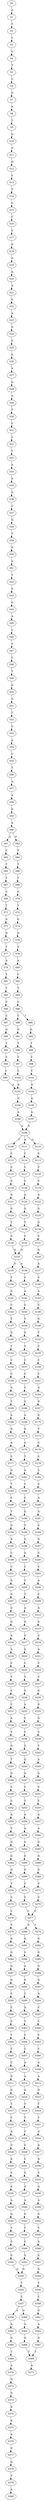 strict digraph  {
	S0 -> S1 [ label = G ];
	S1 -> S2 [ label = T ];
	S2 -> S3 [ label = C ];
	S3 -> S4 [ label = C ];
	S4 -> S5 [ label = T ];
	S5 -> S6 [ label = C ];
	S6 -> S7 [ label = G ];
	S7 -> S8 [ label = A ];
	S8 -> S9 [ label = T ];
	S9 -> S10 [ label = G ];
	S10 -> S11 [ label = G ];
	S11 -> S12 [ label = G ];
	S12 -> S13 [ label = C ];
	S13 -> S14 [ label = T ];
	S14 -> S15 [ label = C ];
	S15 -> S16 [ label = C ];
	S16 -> S17 [ label = C ];
	S17 -> S18 [ label = G ];
	S18 -> S19 [ label = G ];
	S19 -> S20 [ label = A ];
	S20 -> S21 [ label = A ];
	S21 -> S22 [ label = C ];
	S22 -> S23 [ label = A ];
	S23 -> S24 [ label = G ];
	S24 -> S25 [ label = C ];
	S25 -> S26 [ label = G ];
	S26 -> S27 [ label = A ];
	S27 -> S28 [ label = G ];
	S28 -> S29 [ label = G ];
	S29 -> S30 [ label = T ];
	S30 -> S31 [ label = C ];
	S31 -> S32 [ label = C ];
	S32 -> S33 [ label = T ];
	S33 -> S34 [ label = A ];
	S34 -> S35 [ label = A ];
	S35 -> S36 [ label = G ];
	S36 -> S37 [ label = C ];
	S37 -> S38 [ label = G ];
	S38 -> S39 [ label = T ];
	S39 -> S40 [ label = G ];
	S40 -> S41 [ label = G ];
	S41 -> S42 [ label = T ];
	S42 -> S43 [ label = G ];
	S43 -> S44 [ label = G ];
	S44 -> S45 [ label = A ];
	S45 -> S46 [ label = C ];
	S46 -> S47 [ label = C ];
	S47 -> S48 [ label = C ];
	S48 -> S49 [ label = T ];
	S49 -> S50 [ label = G ];
	S50 -> S51 [ label = G ];
	S51 -> S52 [ label = T ];
	S52 -> S53 [ label = C ];
	S53 -> S54 [ label = A ];
	S54 -> S55 [ label = C ];
	S55 -> S56 [ label = T ];
	S56 -> S57 [ label = A ];
	S57 -> S58 [ label = A ];
	S58 -> S59 [ label = G ];
	S59 -> S60 [ label = A ];
	S60 -> S61 [ label = A ];
	S60 -> S62 [ label = G ];
	S61 -> S63 [ label = C ];
	S62 -> S64 [ label = T ];
	S63 -> S65 [ label = T ];
	S64 -> S66 [ label = T ];
	S65 -> S67 [ label = T ];
	S66 -> S68 [ label = T ];
	S67 -> S69 [ label = C ];
	S68 -> S70 [ label = G ];
	S69 -> S71 [ label = T ];
	S70 -> S72 [ label = T ];
	S71 -> S73 [ label = G ];
	S72 -> S74 [ label = G ];
	S73 -> S75 [ label = G ];
	S74 -> S76 [ label = G ];
	S75 -> S77 [ label = T ];
	S76 -> S78 [ label = T ];
	S77 -> S79 [ label = A ];
	S78 -> S80 [ label = A ];
	S79 -> S81 [ label = T ];
	S80 -> S82 [ label = C ];
	S81 -> S83 [ label = T ];
	S82 -> S84 [ label = T ];
	S83 -> S85 [ label = C ];
	S84 -> S86 [ label = C ];
	S85 -> S87 [ label = C ];
	S86 -> S88 [ label = C ];
	S86 -> S89 [ label = T ];
	S87 -> S90 [ label = G ];
	S88 -> S91 [ label = G ];
	S89 -> S92 [ label = G ];
	S90 -> S93 [ label = T ];
	S91 -> S94 [ label = T ];
	S92 -> S95 [ label = T ];
	S93 -> S96 [ label = C ];
	S94 -> S97 [ label = C ];
	S95 -> S98 [ label = C ];
	S96 -> S99 [ label = C ];
	S97 -> S100 [ label = C ];
	S98 -> S101 [ label = C ];
	S99 -> S102 [ label = A ];
	S100 -> S102 [ label = A ];
	S101 -> S103 [ label = A ];
	S102 -> S104 [ label = G ];
	S103 -> S105 [ label = G ];
	S104 -> S106 [ label = A ];
	S105 -> S107 [ label = A ];
	S106 -> S108 [ label = G ];
	S107 -> S108 [ label = G ];
	S108 -> S109 [ label = T ];
	S108 -> S110 [ label = G ];
	S108 -> S111 [ label = A ];
	S109 -> S112 [ label = C ];
	S110 -> S113 [ label = C ];
	S111 -> S114 [ label = C ];
	S112 -> S115 [ label = C ];
	S113 -> S116 [ label = C ];
	S114 -> S117 [ label = C ];
	S115 -> S118 [ label = C ];
	S116 -> S119 [ label = C ];
	S117 -> S120 [ label = C ];
	S118 -> S121 [ label = A ];
	S119 -> S122 [ label = A ];
	S120 -> S123 [ label = A ];
	S121 -> S124 [ label = G ];
	S122 -> S125 [ label = G ];
	S123 -> S126 [ label = G ];
	S124 -> S127 [ label = T ];
	S125 -> S128 [ label = G ];
	S126 -> S129 [ label = T ];
	S127 -> S130 [ label = C ];
	S128 -> S131 [ label = C ];
	S129 -> S132 [ label = C ];
	S130 -> S133 [ label = G ];
	S131 -> S134 [ label = G ];
	S132 -> S133 [ label = G ];
	S133 -> S135 [ label = G ];
	S133 -> S136 [ label = A ];
	S134 -> S137 [ label = A ];
	S135 -> S138 [ label = T ];
	S136 -> S139 [ label = C ];
	S137 -> S140 [ label = C ];
	S138 -> S141 [ label = G ];
	S139 -> S142 [ label = A ];
	S140 -> S143 [ label = A ];
	S141 -> S144 [ label = C ];
	S142 -> S145 [ label = C ];
	S143 -> S146 [ label = C ];
	S144 -> S147 [ label = T ];
	S145 -> S148 [ label = T ];
	S146 -> S149 [ label = G ];
	S147 -> S150 [ label = G ];
	S148 -> S151 [ label = G ];
	S149 -> S152 [ label = T ];
	S150 -> S153 [ label = T ];
	S151 -> S154 [ label = T ];
	S152 -> S155 [ label = C ];
	S153 -> S156 [ label = C ];
	S154 -> S157 [ label = C ];
	S155 -> S158 [ label = C ];
	S156 -> S159 [ label = C ];
	S157 -> S160 [ label = C ];
	S158 -> S161 [ label = C ];
	S159 -> S162 [ label = C ];
	S160 -> S163 [ label = C ];
	S161 -> S164 [ label = G ];
	S162 -> S165 [ label = C ];
	S163 -> S166 [ label = G ];
	S164 -> S167 [ label = G ];
	S165 -> S168 [ label = A ];
	S166 -> S169 [ label = A ];
	S167 -> S170 [ label = G ];
	S168 -> S171 [ label = G ];
	S169 -> S172 [ label = G ];
	S170 -> S173 [ label = T ];
	S171 -> S174 [ label = A ];
	S172 -> S175 [ label = C ];
	S173 -> S176 [ label = C ];
	S174 -> S177 [ label = C ];
	S175 -> S178 [ label = T ];
	S176 -> S179 [ label = C ];
	S177 -> S180 [ label = G ];
	S178 -> S181 [ label = A ];
	S179 -> S182 [ label = C ];
	S180 -> S183 [ label = T ];
	S181 -> S184 [ label = C ];
	S182 -> S185 [ label = C ];
	S183 -> S186 [ label = C ];
	S184 -> S187 [ label = C ];
	S185 -> S188 [ label = A ];
	S186 -> S189 [ label = T ];
	S187 -> S190 [ label = G ];
	S188 -> S191 [ label = G ];
	S189 -> S192 [ label = G ];
	S190 -> S193 [ label = T ];
	S191 -> S194 [ label = C ];
	S192 -> S195 [ label = A ];
	S193 -> S196 [ label = G ];
	S194 -> S197 [ label = G ];
	S195 -> S198 [ label = C ];
	S196 -> S199 [ label = A ];
	S197 -> S200 [ label = C ];
	S198 -> S201 [ label = C ];
	S199 -> S202 [ label = C ];
	S200 -> S203 [ label = C ];
	S201 -> S204 [ label = G ];
	S202 -> S205 [ label = C ];
	S203 -> S206 [ label = A ];
	S204 -> S207 [ label = G ];
	S205 -> S208 [ label = T ];
	S206 -> S209 [ label = C ];
	S207 -> S210 [ label = G ];
	S208 -> S211 [ label = A ];
	S209 -> S212 [ label = A ];
	S210 -> S213 [ label = G ];
	S211 -> S214 [ label = A ];
	S212 -> S215 [ label = A ];
	S213 -> S216 [ label = A ];
	S214 -> S217 [ label = G ];
	S215 -> S218 [ label = C ];
	S216 -> S219 [ label = A ];
	S217 -> S220 [ label = G ];
	S218 -> S221 [ label = A ];
	S219 -> S222 [ label = C ];
	S220 -> S223 [ label = C ];
	S221 -> S224 [ label = C ];
	S222 -> S225 [ label = T ];
	S223 -> S226 [ label = T ];
	S224 -> S227 [ label = C ];
	S225 -> S228 [ label = C ];
	S226 -> S229 [ label = G ];
	S227 -> S230 [ label = G ];
	S228 -> S231 [ label = C ];
	S229 -> S232 [ label = A ];
	S230 -> S233 [ label = G ];
	S231 -> S234 [ label = A ];
	S232 -> S235 [ label = C ];
	S233 -> S236 [ label = G ];
	S234 -> S237 [ label = T ];
	S235 -> S238 [ label = C ];
	S236 -> S239 [ label = C ];
	S237 -> S240 [ label = G ];
	S238 -> S241 [ label = G ];
	S239 -> S242 [ label = T ];
	S240 -> S243 [ label = T ];
	S241 -> S244 [ label = G ];
	S242 -> S245 [ label = A ];
	S243 -> S246 [ label = G ];
	S244 -> S247 [ label = G ];
	S245 -> S248 [ label = G ];
	S246 -> S249 [ label = C ];
	S247 -> S250 [ label = C ];
	S248 -> S251 [ label = C ];
	S249 -> S252 [ label = C ];
	S250 -> S253 [ label = T ];
	S251 -> S254 [ label = C ];
	S252 -> S255 [ label = A ];
	S253 -> S256 [ label = A ];
	S254 -> S257 [ label = A ];
	S255 -> S258 [ label = C ];
	S256 -> S259 [ label = A ];
	S257 -> S260 [ label = A ];
	S258 -> S261 [ label = G ];
	S259 -> S262 [ label = G ];
	S260 -> S263 [ label = G ];
	S261 -> S264 [ label = G ];
	S262 -> S265 [ label = G ];
	S263 -> S266 [ label = G ];
	S264 -> S267 [ label = G ];
	S265 -> S268 [ label = G ];
	S266 -> S269 [ label = G ];
	S267 -> S270 [ label = T ];
	S268 -> S271 [ label = C ];
	S269 -> S272 [ label = C ];
	S270 -> S273 [ label = C ];
	S271 -> S274 [ label = C ];
	S272 -> S275 [ label = C ];
	S273 -> S276 [ label = C ];
	S274 -> S277 [ label = C ];
	S275 -> S277 [ label = C ];
	S276 -> S278 [ label = C ];
	S277 -> S279 [ label = T ];
	S277 -> S280 [ label = A ];
	S278 -> S281 [ label = G ];
	S279 -> S282 [ label = G ];
	S280 -> S283 [ label = G ];
	S281 -> S284 [ label = G ];
	S282 -> S285 [ label = G ];
	S283 -> S286 [ label = G ];
	S284 -> S287 [ label = G ];
	S285 -> S288 [ label = G ];
	S286 -> S289 [ label = A ];
	S287 -> S290 [ label = G ];
	S288 -> S291 [ label = G ];
	S289 -> S292 [ label = G ];
	S290 -> S293 [ label = C ];
	S291 -> S294 [ label = A ];
	S292 -> S295 [ label = C ];
	S293 -> S296 [ label = C ];
	S294 -> S297 [ label = C ];
	S295 -> S298 [ label = A ];
	S296 -> S299 [ label = C ];
	S297 -> S300 [ label = C ];
	S298 -> S301 [ label = C ];
	S299 -> S302 [ label = T ];
	S300 -> S303 [ label = C ];
	S301 -> S304 [ label = C ];
	S302 -> S305 [ label = C ];
	S303 -> S306 [ label = C ];
	S304 -> S307 [ label = C ];
	S305 -> S308 [ label = C ];
	S306 -> S309 [ label = A ];
	S307 -> S310 [ label = A ];
	S308 -> S311 [ label = G ];
	S309 -> S312 [ label = A ];
	S310 -> S313 [ label = A ];
	S311 -> S314 [ label = G ];
	S312 -> S315 [ label = G ];
	S313 -> S316 [ label = A ];
	S314 -> S317 [ label = T ];
	S315 -> S318 [ label = T ];
	S316 -> S319 [ label = T ];
	S317 -> S320 [ label = C ];
	S318 -> S321 [ label = T ];
	S319 -> S322 [ label = T ];
	S320 -> S323 [ label = A ];
	S321 -> S324 [ label = G ];
	S322 -> S325 [ label = C ];
	S323 -> S326 [ label = G ];
	S324 -> S327 [ label = G ];
	S325 -> S328 [ label = G ];
	S326 -> S329 [ label = A ];
	S327 -> S330 [ label = A ];
	S328 -> S331 [ label = C ];
	S329 -> S332 [ label = C ];
	S330 -> S333 [ label = C ];
	S331 -> S334 [ label = C ];
	S332 -> S335 [ label = G ];
	S333 -> S336 [ label = G ];
	S334 -> S337 [ label = G ];
	S335 -> S338 [ label = A ];
	S336 -> S339 [ label = A ];
	S337 -> S340 [ label = A ];
	S338 -> S341 [ label = G ];
	S339 -> S342 [ label = G ];
	S340 -> S343 [ label = G ];
	S341 -> S344 [ label = T ];
	S342 -> S345 [ label = T ];
	S343 -> S346 [ label = T ];
	S344 -> S347 [ label = C ];
	S345 -> S348 [ label = A ];
	S346 -> S349 [ label = C ];
	S347 -> S350 [ label = G ];
	S348 -> S351 [ label = G ];
	S349 -> S352 [ label = G ];
	S350 -> S353 [ label = G ];
	S351 -> S354 [ label = G ];
	S352 -> S353 [ label = G ];
	S353 -> S355 [ label = T ];
	S354 -> S356 [ label = T ];
	S355 -> S357 [ label = C ];
	S356 -> S358 [ label = C ];
	S357 -> S359 [ label = A ];
	S357 -> S360 [ label = G ];
	S358 -> S361 [ label = G ];
	S359 -> S362 [ label = A ];
	S360 -> S363 [ label = A ];
	S361 -> S364 [ label = A ];
	S362 -> S365 [ label = G ];
	S363 -> S366 [ label = G ];
	S364 -> S367 [ label = G ];
	S365 -> S368 [ label = T ];
	S366 -> S369 [ label = T ];
	S367 -> S369 [ label = T ];
	S368 -> S370 [ label = A ];
	S369 -> S371 [ label = A ];
	S370 -> S372 [ label = G ];
	S372 -> S373 [ label = G ];
	S373 -> S374 [ label = A ];
	S374 -> S375 [ label = G ];
	S375 -> S376 [ label = A ];
	S376 -> S377 [ label = G ];
	S377 -> S378 [ label = G ];
	S378 -> S379 [ label = T ];
	S379 -> S380 [ label = A ];
}
